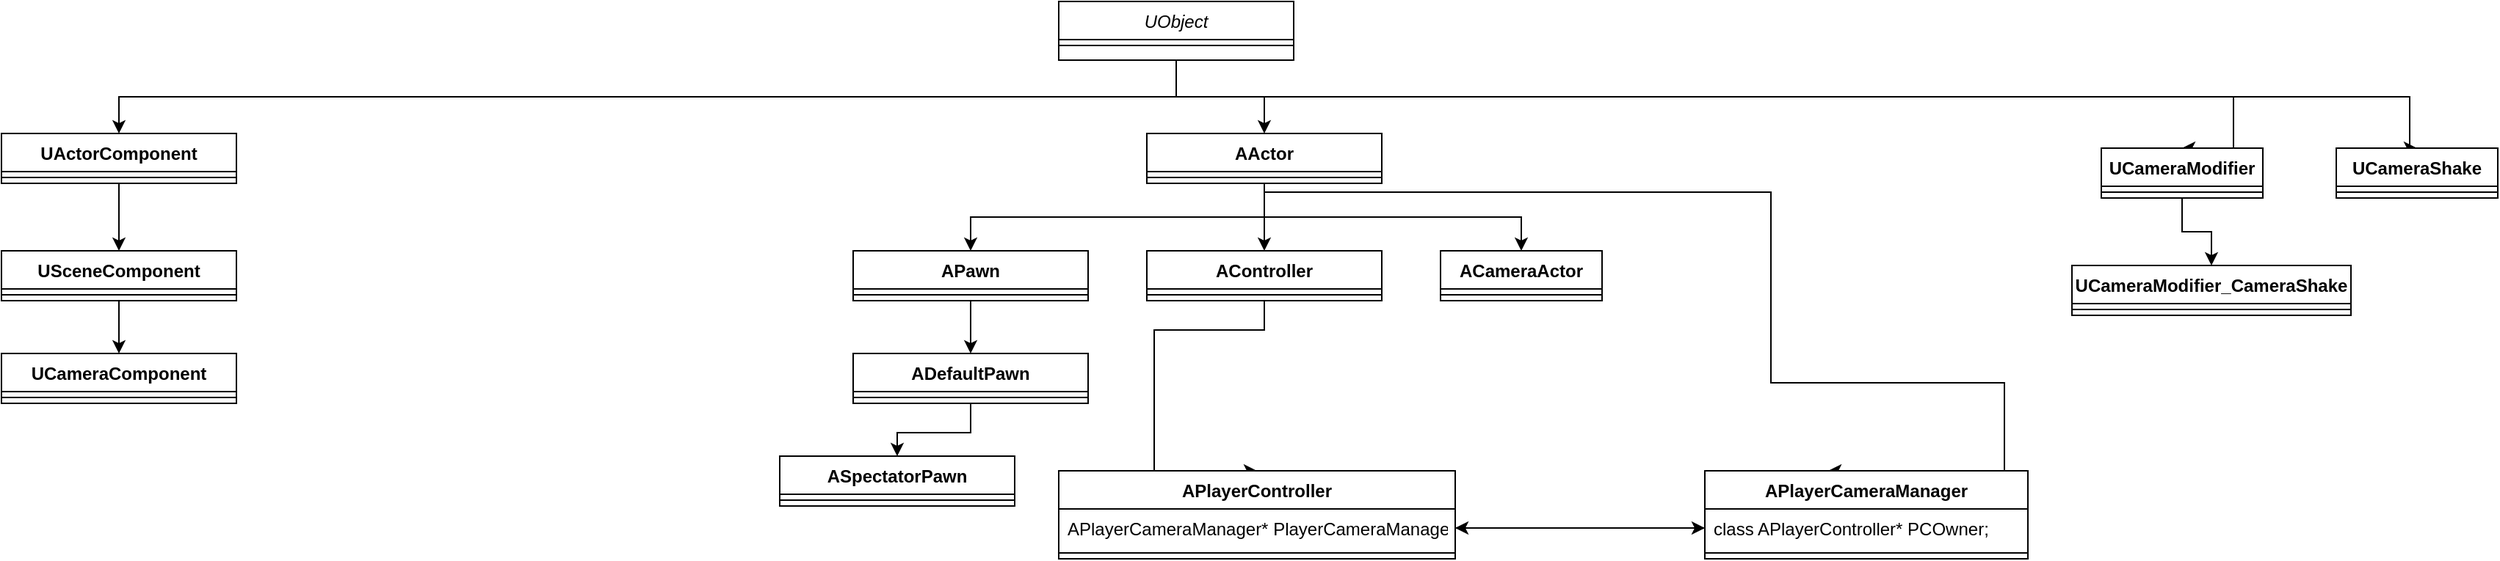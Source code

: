 <mxfile version="15.5.5" type="github">
  <diagram id="C5RBs43oDa-KdzZeNtuy" name="Page-1">
    <mxGraphModel dx="2029" dy="644" grid="1" gridSize="10" guides="1" tooltips="1" connect="1" arrows="1" fold="1" page="1" pageScale="1" pageWidth="827" pageHeight="1169" math="0" shadow="0">
      <root>
        <mxCell id="WIyWlLk6GJQsqaUBKTNV-0" />
        <mxCell id="WIyWlLk6GJQsqaUBKTNV-1" parent="WIyWlLk6GJQsqaUBKTNV-0" />
        <mxCell id="Qlo2lQ4s2DGbTHWU8Idy-0" style="edgeStyle=orthogonalEdgeStyle;rounded=0;orthogonalLoop=1;jettySize=auto;html=1;exitX=0.5;exitY=1;exitDx=0;exitDy=0;" edge="1" parent="WIyWlLk6GJQsqaUBKTNV-1" source="zkfFHV4jXpPFQw0GAbJ--0" target="Qlo2lQ4s2DGbTHWU8Idy-1">
          <mxGeometry relative="1" as="geometry">
            <mxPoint x="300" y="210" as="targetPoint" />
          </mxGeometry>
        </mxCell>
        <mxCell id="Qlo2lQ4s2DGbTHWU8Idy-12" style="edgeStyle=orthogonalEdgeStyle;rounded=0;orthogonalLoop=1;jettySize=auto;html=1;exitX=0.5;exitY=1;exitDx=0;exitDy=0;entryX=0.5;entryY=0;entryDx=0;entryDy=0;" edge="1" parent="WIyWlLk6GJQsqaUBKTNV-1" source="zkfFHV4jXpPFQw0GAbJ--0" target="Qlo2lQ4s2DGbTHWU8Idy-14">
          <mxGeometry relative="1" as="geometry">
            <mxPoint x="360" y="200" as="targetPoint" />
          </mxGeometry>
        </mxCell>
        <mxCell id="Qlo2lQ4s2DGbTHWU8Idy-42" style="edgeStyle=orthogonalEdgeStyle;rounded=0;orthogonalLoop=1;jettySize=auto;html=1;exitX=0.5;exitY=1;exitDx=0;exitDy=0;entryX=0.5;entryY=0;entryDx=0;entryDy=0;" edge="1" parent="WIyWlLk6GJQsqaUBKTNV-1" source="zkfFHV4jXpPFQw0GAbJ--0" target="Qlo2lQ4s2DGbTHWU8Idy-43">
          <mxGeometry relative="1" as="geometry">
            <mxPoint x="1020" y="220" as="targetPoint" />
            <Array as="points">
              <mxPoint x="300" y="185" />
              <mxPoint x="1020" y="185" />
              <mxPoint x="1020" y="220" />
            </Array>
          </mxGeometry>
        </mxCell>
        <mxCell id="Qlo2lQ4s2DGbTHWU8Idy-45" style="edgeStyle=orthogonalEdgeStyle;rounded=0;orthogonalLoop=1;jettySize=auto;html=1;exitX=0.5;exitY=1;exitDx=0;exitDy=0;entryX=0.5;entryY=0;entryDx=0;entryDy=0;" edge="1" parent="WIyWlLk6GJQsqaUBKTNV-1" source="zkfFHV4jXpPFQw0GAbJ--0" target="Qlo2lQ4s2DGbTHWU8Idy-46">
          <mxGeometry relative="1" as="geometry">
            <mxPoint x="1140" y="210" as="targetPoint" />
            <Array as="points">
              <mxPoint x="300" y="185" />
              <mxPoint x="1140" y="185" />
              <mxPoint x="1140" y="220" />
            </Array>
          </mxGeometry>
        </mxCell>
        <mxCell id="zkfFHV4jXpPFQw0GAbJ--0" value="UObject&#xa;" style="swimlane;fontStyle=2;align=center;verticalAlign=top;childLayout=stackLayout;horizontal=1;startSize=26;horizontalStack=0;resizeParent=1;resizeLast=0;collapsible=1;marginBottom=0;rounded=0;shadow=0;strokeWidth=1;" parent="WIyWlLk6GJQsqaUBKTNV-1" vertex="1">
          <mxGeometry x="220" y="120" width="160" height="40" as="geometry">
            <mxRectangle x="230" y="140" width="160" height="26" as="alternateBounds" />
          </mxGeometry>
        </mxCell>
        <mxCell id="zkfFHV4jXpPFQw0GAbJ--4" value="" style="line;html=1;strokeWidth=1;align=left;verticalAlign=middle;spacingTop=-1;spacingLeft=3;spacingRight=3;rotatable=0;labelPosition=right;points=[];portConstraint=eastwest;" parent="zkfFHV4jXpPFQw0GAbJ--0" vertex="1">
          <mxGeometry y="26" width="160" height="8" as="geometry" />
        </mxCell>
        <mxCell id="Qlo2lQ4s2DGbTHWU8Idy-5" style="edgeStyle=orthogonalEdgeStyle;rounded=0;orthogonalLoop=1;jettySize=auto;html=1;exitX=0.5;exitY=1;exitDx=0;exitDy=0;" edge="1" parent="WIyWlLk6GJQsqaUBKTNV-1" source="Qlo2lQ4s2DGbTHWU8Idy-1">
          <mxGeometry relative="1" as="geometry">
            <mxPoint x="-420" y="290" as="targetPoint" />
          </mxGeometry>
        </mxCell>
        <mxCell id="Qlo2lQ4s2DGbTHWU8Idy-1" value="UActorComponent" style="swimlane;fontStyle=1;align=center;verticalAlign=top;childLayout=stackLayout;horizontal=1;startSize=26;horizontalStack=0;resizeParent=1;resizeParentMax=0;resizeLast=0;collapsible=1;marginBottom=0;" vertex="1" parent="WIyWlLk6GJQsqaUBKTNV-1">
          <mxGeometry x="-500" y="210" width="160" height="34" as="geometry" />
        </mxCell>
        <mxCell id="Qlo2lQ4s2DGbTHWU8Idy-3" value="" style="line;strokeWidth=1;fillColor=none;align=left;verticalAlign=middle;spacingTop=-1;spacingLeft=3;spacingRight=3;rotatable=0;labelPosition=right;points=[];portConstraint=eastwest;" vertex="1" parent="Qlo2lQ4s2DGbTHWU8Idy-1">
          <mxGeometry y="26" width="160" height="8" as="geometry" />
        </mxCell>
        <mxCell id="Qlo2lQ4s2DGbTHWU8Idy-11" style="edgeStyle=orthogonalEdgeStyle;rounded=0;orthogonalLoop=1;jettySize=auto;html=1;" edge="1" parent="WIyWlLk6GJQsqaUBKTNV-1" source="Qlo2lQ4s2DGbTHWU8Idy-7" target="Qlo2lQ4s2DGbTHWU8Idy-9">
          <mxGeometry relative="1" as="geometry" />
        </mxCell>
        <mxCell id="Qlo2lQ4s2DGbTHWU8Idy-7" value="USceneComponent" style="swimlane;fontStyle=1;align=center;verticalAlign=top;childLayout=stackLayout;horizontal=1;startSize=26;horizontalStack=0;resizeParent=1;resizeParentMax=0;resizeLast=0;collapsible=1;marginBottom=0;" vertex="1" parent="WIyWlLk6GJQsqaUBKTNV-1">
          <mxGeometry x="-500" y="290" width="160" height="34" as="geometry" />
        </mxCell>
        <mxCell id="Qlo2lQ4s2DGbTHWU8Idy-8" value="" style="line;strokeWidth=1;fillColor=none;align=left;verticalAlign=middle;spacingTop=-1;spacingLeft=3;spacingRight=3;rotatable=0;labelPosition=right;points=[];portConstraint=eastwest;" vertex="1" parent="Qlo2lQ4s2DGbTHWU8Idy-7">
          <mxGeometry y="26" width="160" height="8" as="geometry" />
        </mxCell>
        <mxCell id="Qlo2lQ4s2DGbTHWU8Idy-9" value="UCameraComponent" style="swimlane;fontStyle=1;align=center;verticalAlign=top;childLayout=stackLayout;horizontal=1;startSize=26;horizontalStack=0;resizeParent=1;resizeParentMax=0;resizeLast=0;collapsible=1;marginBottom=0;" vertex="1" parent="WIyWlLk6GJQsqaUBKTNV-1">
          <mxGeometry x="-500" y="360" width="160" height="34" as="geometry" />
        </mxCell>
        <mxCell id="Qlo2lQ4s2DGbTHWU8Idy-10" value="" style="line;strokeWidth=1;fillColor=none;align=left;verticalAlign=middle;spacingTop=-1;spacingLeft=3;spacingRight=3;rotatable=0;labelPosition=right;points=[];portConstraint=eastwest;" vertex="1" parent="Qlo2lQ4s2DGbTHWU8Idy-9">
          <mxGeometry y="26" width="160" height="8" as="geometry" />
        </mxCell>
        <mxCell id="Qlo2lQ4s2DGbTHWU8Idy-13" style="edgeStyle=orthogonalEdgeStyle;rounded=0;orthogonalLoop=1;jettySize=auto;html=1;exitX=0.5;exitY=1;exitDx=0;exitDy=0;" edge="1" parent="WIyWlLk6GJQsqaUBKTNV-1" source="Qlo2lQ4s2DGbTHWU8Idy-14">
          <mxGeometry relative="1" as="geometry">
            <mxPoint x="360" y="290" as="targetPoint" />
          </mxGeometry>
        </mxCell>
        <mxCell id="Qlo2lQ4s2DGbTHWU8Idy-21" style="edgeStyle=orthogonalEdgeStyle;rounded=0;orthogonalLoop=1;jettySize=auto;html=1;exitX=0.5;exitY=1;exitDx=0;exitDy=0;entryX=0.5;entryY=0;entryDx=0;entryDy=0;" edge="1" parent="WIyWlLk6GJQsqaUBKTNV-1" source="Qlo2lQ4s2DGbTHWU8Idy-14" target="Qlo2lQ4s2DGbTHWU8Idy-23">
          <mxGeometry relative="1" as="geometry">
            <mxPoint x="490" y="290" as="targetPoint" />
          </mxGeometry>
        </mxCell>
        <mxCell id="Qlo2lQ4s2DGbTHWU8Idy-25" style="edgeStyle=orthogonalEdgeStyle;rounded=0;orthogonalLoop=1;jettySize=auto;html=1;exitX=0.5;exitY=1;exitDx=0;exitDy=0;entryX=0.382;entryY=0;entryDx=0;entryDy=0;entryPerimeter=0;" edge="1" parent="WIyWlLk6GJQsqaUBKTNV-1" source="Qlo2lQ4s2DGbTHWU8Idy-14" target="Qlo2lQ4s2DGbTHWU8Idy-36">
          <mxGeometry relative="1" as="geometry">
            <mxPoint x="705" y="394" as="targetPoint" />
            <Array as="points">
              <mxPoint x="360" y="250" />
              <mxPoint x="705" y="250" />
              <mxPoint x="705" y="380" />
              <mxPoint x="864" y="380" />
            </Array>
          </mxGeometry>
        </mxCell>
        <mxCell id="Qlo2lQ4s2DGbTHWU8Idy-51" style="edgeStyle=orthogonalEdgeStyle;rounded=0;orthogonalLoop=1;jettySize=auto;html=1;exitX=0.5;exitY=1;exitDx=0;exitDy=0;entryX=0.5;entryY=0;entryDx=0;entryDy=0;" edge="1" parent="WIyWlLk6GJQsqaUBKTNV-1" source="Qlo2lQ4s2DGbTHWU8Idy-14" target="Qlo2lQ4s2DGbTHWU8Idy-52">
          <mxGeometry relative="1" as="geometry">
            <mxPoint x="160" y="300" as="targetPoint" />
          </mxGeometry>
        </mxCell>
        <mxCell id="Qlo2lQ4s2DGbTHWU8Idy-14" value="AActor" style="swimlane;fontStyle=1;align=center;verticalAlign=top;childLayout=stackLayout;horizontal=1;startSize=26;horizontalStack=0;resizeParent=1;resizeParentMax=0;resizeLast=0;collapsible=1;marginBottom=0;" vertex="1" parent="WIyWlLk6GJQsqaUBKTNV-1">
          <mxGeometry x="280" y="210" width="160" height="34" as="geometry" />
        </mxCell>
        <mxCell id="Qlo2lQ4s2DGbTHWU8Idy-15" value="" style="line;strokeWidth=1;fillColor=none;align=left;verticalAlign=middle;spacingTop=-1;spacingLeft=3;spacingRight=3;rotatable=0;labelPosition=right;points=[];portConstraint=eastwest;" vertex="1" parent="Qlo2lQ4s2DGbTHWU8Idy-14">
          <mxGeometry y="26" width="160" height="8" as="geometry" />
        </mxCell>
        <mxCell id="Qlo2lQ4s2DGbTHWU8Idy-16" style="edgeStyle=orthogonalEdgeStyle;rounded=0;orthogonalLoop=1;jettySize=auto;html=1;entryX=0.5;entryY=0;entryDx=0;entryDy=0;" edge="1" parent="WIyWlLk6GJQsqaUBKTNV-1" source="Qlo2lQ4s2DGbTHWU8Idy-17" target="Qlo2lQ4s2DGbTHWU8Idy-31">
          <mxGeometry relative="1" as="geometry">
            <mxPoint x="360" y="360" as="targetPoint" />
            <Array as="points">
              <mxPoint x="360" y="344" />
              <mxPoint x="285" y="344" />
              <mxPoint x="285" y="440" />
            </Array>
          </mxGeometry>
        </mxCell>
        <mxCell id="Qlo2lQ4s2DGbTHWU8Idy-17" value="AController" style="swimlane;fontStyle=1;align=center;verticalAlign=top;childLayout=stackLayout;horizontal=1;startSize=26;horizontalStack=0;resizeParent=1;resizeParentMax=0;resizeLast=0;collapsible=1;marginBottom=0;" vertex="1" parent="WIyWlLk6GJQsqaUBKTNV-1">
          <mxGeometry x="280" y="290" width="160" height="34" as="geometry" />
        </mxCell>
        <mxCell id="Qlo2lQ4s2DGbTHWU8Idy-18" value="" style="line;strokeWidth=1;fillColor=none;align=left;verticalAlign=middle;spacingTop=-1;spacingLeft=3;spacingRight=3;rotatable=0;labelPosition=right;points=[];portConstraint=eastwest;" vertex="1" parent="Qlo2lQ4s2DGbTHWU8Idy-17">
          <mxGeometry y="26" width="160" height="8" as="geometry" />
        </mxCell>
        <mxCell id="Qlo2lQ4s2DGbTHWU8Idy-23" value="ACameraActor" style="swimlane;fontStyle=1;align=center;verticalAlign=top;childLayout=stackLayout;horizontal=1;startSize=26;horizontalStack=0;resizeParent=1;resizeParentMax=0;resizeLast=0;collapsible=1;marginBottom=0;" vertex="1" parent="WIyWlLk6GJQsqaUBKTNV-1">
          <mxGeometry x="480" y="290" width="110" height="34" as="geometry" />
        </mxCell>
        <mxCell id="Qlo2lQ4s2DGbTHWU8Idy-24" value="" style="line;strokeWidth=1;fillColor=none;align=left;verticalAlign=middle;spacingTop=-1;spacingLeft=3;spacingRight=3;rotatable=0;labelPosition=right;points=[];portConstraint=eastwest;" vertex="1" parent="Qlo2lQ4s2DGbTHWU8Idy-23">
          <mxGeometry y="26" width="110" height="8" as="geometry" />
        </mxCell>
        <mxCell id="Qlo2lQ4s2DGbTHWU8Idy-31" value="APlayerController&#xa;" style="swimlane;fontStyle=1;align=center;verticalAlign=top;childLayout=stackLayout;horizontal=1;startSize=26;horizontalStack=0;resizeParent=1;resizeParentMax=0;resizeLast=0;collapsible=1;marginBottom=0;" vertex="1" parent="WIyWlLk6GJQsqaUBKTNV-1">
          <mxGeometry x="220" y="440" width="270" height="60" as="geometry" />
        </mxCell>
        <mxCell id="Qlo2lQ4s2DGbTHWU8Idy-32" value="APlayerCameraManager* PlayerCameraManager" style="text;strokeColor=none;fillColor=none;align=left;verticalAlign=top;spacingLeft=4;spacingRight=4;overflow=hidden;rotatable=0;points=[[0,0.5],[1,0.5]];portConstraint=eastwest;" vertex="1" parent="Qlo2lQ4s2DGbTHWU8Idy-31">
          <mxGeometry y="26" width="270" height="26" as="geometry" />
        </mxCell>
        <mxCell id="Qlo2lQ4s2DGbTHWU8Idy-33" value="" style="line;strokeWidth=1;fillColor=none;align=left;verticalAlign=middle;spacingTop=-1;spacingLeft=3;spacingRight=3;rotatable=0;labelPosition=right;points=[];portConstraint=eastwest;" vertex="1" parent="Qlo2lQ4s2DGbTHWU8Idy-31">
          <mxGeometry y="52" width="270" height="8" as="geometry" />
        </mxCell>
        <mxCell id="Qlo2lQ4s2DGbTHWU8Idy-36" value="APlayerCameraManager" style="swimlane;fontStyle=1;align=center;verticalAlign=top;childLayout=stackLayout;horizontal=1;startSize=26;horizontalStack=0;resizeParent=1;resizeParentMax=0;resizeLast=0;collapsible=1;marginBottom=0;" vertex="1" parent="WIyWlLk6GJQsqaUBKTNV-1">
          <mxGeometry x="660" y="440" width="220" height="60" as="geometry" />
        </mxCell>
        <mxCell id="Qlo2lQ4s2DGbTHWU8Idy-37" value="	class APlayerController* PCOwner;" style="text;strokeColor=none;fillColor=none;align=left;verticalAlign=top;spacingLeft=4;spacingRight=4;overflow=hidden;rotatable=0;points=[[0,0.5],[1,0.5]];portConstraint=eastwest;" vertex="1" parent="Qlo2lQ4s2DGbTHWU8Idy-36">
          <mxGeometry y="26" width="220" height="26" as="geometry" />
        </mxCell>
        <mxCell id="Qlo2lQ4s2DGbTHWU8Idy-38" value="" style="line;strokeWidth=1;fillColor=none;align=left;verticalAlign=middle;spacingTop=-1;spacingLeft=3;spacingRight=3;rotatable=0;labelPosition=right;points=[];portConstraint=eastwest;" vertex="1" parent="Qlo2lQ4s2DGbTHWU8Idy-36">
          <mxGeometry y="52" width="220" height="8" as="geometry" />
        </mxCell>
        <mxCell id="Qlo2lQ4s2DGbTHWU8Idy-40" style="edgeStyle=orthogonalEdgeStyle;rounded=0;orthogonalLoop=1;jettySize=auto;html=1;exitX=0;exitY=0.5;exitDx=0;exitDy=0;entryX=1;entryY=0.5;entryDx=0;entryDy=0;" edge="1" parent="WIyWlLk6GJQsqaUBKTNV-1" source="Qlo2lQ4s2DGbTHWU8Idy-37" target="Qlo2lQ4s2DGbTHWU8Idy-32">
          <mxGeometry relative="1" as="geometry" />
        </mxCell>
        <mxCell id="Qlo2lQ4s2DGbTHWU8Idy-41" style="edgeStyle=orthogonalEdgeStyle;rounded=0;orthogonalLoop=1;jettySize=auto;html=1;exitX=1;exitY=0.5;exitDx=0;exitDy=0;entryX=0;entryY=0.5;entryDx=0;entryDy=0;" edge="1" parent="WIyWlLk6GJQsqaUBKTNV-1" source="Qlo2lQ4s2DGbTHWU8Idy-32" target="Qlo2lQ4s2DGbTHWU8Idy-37">
          <mxGeometry relative="1" as="geometry" />
        </mxCell>
        <mxCell id="Qlo2lQ4s2DGbTHWU8Idy-48" style="edgeStyle=orthogonalEdgeStyle;rounded=0;orthogonalLoop=1;jettySize=auto;html=1;exitX=0.5;exitY=1;exitDx=0;exitDy=0;entryX=0.5;entryY=0;entryDx=0;entryDy=0;" edge="1" parent="WIyWlLk6GJQsqaUBKTNV-1" source="Qlo2lQ4s2DGbTHWU8Idy-43" target="Qlo2lQ4s2DGbTHWU8Idy-49">
          <mxGeometry relative="1" as="geometry">
            <mxPoint x="1000" y="290" as="targetPoint" />
          </mxGeometry>
        </mxCell>
        <mxCell id="Qlo2lQ4s2DGbTHWU8Idy-43" value="UCameraModifier" style="swimlane;fontStyle=1;align=center;verticalAlign=top;childLayout=stackLayout;horizontal=1;startSize=26;horizontalStack=0;resizeParent=1;resizeParentMax=0;resizeLast=0;collapsible=1;marginBottom=0;" vertex="1" parent="WIyWlLk6GJQsqaUBKTNV-1">
          <mxGeometry x="930" y="220" width="110" height="34" as="geometry" />
        </mxCell>
        <mxCell id="Qlo2lQ4s2DGbTHWU8Idy-44" value="" style="line;strokeWidth=1;fillColor=none;align=left;verticalAlign=middle;spacingTop=-1;spacingLeft=3;spacingRight=3;rotatable=0;labelPosition=right;points=[];portConstraint=eastwest;" vertex="1" parent="Qlo2lQ4s2DGbTHWU8Idy-43">
          <mxGeometry y="26" width="110" height="8" as="geometry" />
        </mxCell>
        <mxCell id="Qlo2lQ4s2DGbTHWU8Idy-46" value="UCameraShake" style="swimlane;fontStyle=1;align=center;verticalAlign=top;childLayout=stackLayout;horizontal=1;startSize=26;horizontalStack=0;resizeParent=1;resizeParentMax=0;resizeLast=0;collapsible=1;marginBottom=0;" vertex="1" parent="WIyWlLk6GJQsqaUBKTNV-1">
          <mxGeometry x="1090" y="220" width="110" height="34" as="geometry" />
        </mxCell>
        <mxCell id="Qlo2lQ4s2DGbTHWU8Idy-47" value="" style="line;strokeWidth=1;fillColor=none;align=left;verticalAlign=middle;spacingTop=-1;spacingLeft=3;spacingRight=3;rotatable=0;labelPosition=right;points=[];portConstraint=eastwest;" vertex="1" parent="Qlo2lQ4s2DGbTHWU8Idy-46">
          <mxGeometry y="26" width="110" height="8" as="geometry" />
        </mxCell>
        <mxCell id="Qlo2lQ4s2DGbTHWU8Idy-49" value="UCameraModifier_CameraShake" style="swimlane;fontStyle=1;align=center;verticalAlign=top;childLayout=stackLayout;horizontal=1;startSize=26;horizontalStack=0;resizeParent=1;resizeParentMax=0;resizeLast=0;collapsible=1;marginBottom=0;" vertex="1" parent="WIyWlLk6GJQsqaUBKTNV-1">
          <mxGeometry x="910" y="300" width="190" height="34" as="geometry" />
        </mxCell>
        <mxCell id="Qlo2lQ4s2DGbTHWU8Idy-50" value="" style="line;strokeWidth=1;fillColor=none;align=left;verticalAlign=middle;spacingTop=-1;spacingLeft=3;spacingRight=3;rotatable=0;labelPosition=right;points=[];portConstraint=eastwest;" vertex="1" parent="Qlo2lQ4s2DGbTHWU8Idy-49">
          <mxGeometry y="26" width="190" height="8" as="geometry" />
        </mxCell>
        <mxCell id="Qlo2lQ4s2DGbTHWU8Idy-54" style="edgeStyle=orthogonalEdgeStyle;rounded=0;orthogonalLoop=1;jettySize=auto;html=1;exitX=0.5;exitY=1;exitDx=0;exitDy=0;" edge="1" parent="WIyWlLk6GJQsqaUBKTNV-1" source="Qlo2lQ4s2DGbTHWU8Idy-52">
          <mxGeometry relative="1" as="geometry">
            <mxPoint x="160" y="360" as="targetPoint" />
            <Array as="points">
              <mxPoint x="160" y="360" />
              <mxPoint x="160" y="360" />
            </Array>
          </mxGeometry>
        </mxCell>
        <mxCell id="Qlo2lQ4s2DGbTHWU8Idy-52" value="APawn" style="swimlane;fontStyle=1;align=center;verticalAlign=top;childLayout=stackLayout;horizontal=1;startSize=26;horizontalStack=0;resizeParent=1;resizeParentMax=0;resizeLast=0;collapsible=1;marginBottom=0;" vertex="1" parent="WIyWlLk6GJQsqaUBKTNV-1">
          <mxGeometry x="80" y="290" width="160" height="34" as="geometry" />
        </mxCell>
        <mxCell id="Qlo2lQ4s2DGbTHWU8Idy-53" value="" style="line;strokeWidth=1;fillColor=none;align=left;verticalAlign=middle;spacingTop=-1;spacingLeft=3;spacingRight=3;rotatable=0;labelPosition=right;points=[];portConstraint=eastwest;" vertex="1" parent="Qlo2lQ4s2DGbTHWU8Idy-52">
          <mxGeometry y="26" width="160" height="8" as="geometry" />
        </mxCell>
        <mxCell id="Qlo2lQ4s2DGbTHWU8Idy-59" style="edgeStyle=orthogonalEdgeStyle;rounded=0;orthogonalLoop=1;jettySize=auto;html=1;exitX=0.5;exitY=1;exitDx=0;exitDy=0;entryX=0.5;entryY=0;entryDx=0;entryDy=0;" edge="1" parent="WIyWlLk6GJQsqaUBKTNV-1" source="Qlo2lQ4s2DGbTHWU8Idy-55" target="Qlo2lQ4s2DGbTHWU8Idy-57">
          <mxGeometry relative="1" as="geometry" />
        </mxCell>
        <mxCell id="Qlo2lQ4s2DGbTHWU8Idy-55" value="ADefaultPawn" style="swimlane;fontStyle=1;align=center;verticalAlign=top;childLayout=stackLayout;horizontal=1;startSize=26;horizontalStack=0;resizeParent=1;resizeParentMax=0;resizeLast=0;collapsible=1;marginBottom=0;" vertex="1" parent="WIyWlLk6GJQsqaUBKTNV-1">
          <mxGeometry x="80" y="360" width="160" height="34" as="geometry" />
        </mxCell>
        <mxCell id="Qlo2lQ4s2DGbTHWU8Idy-56" value="" style="line;strokeWidth=1;fillColor=none;align=left;verticalAlign=middle;spacingTop=-1;spacingLeft=3;spacingRight=3;rotatable=0;labelPosition=right;points=[];portConstraint=eastwest;" vertex="1" parent="Qlo2lQ4s2DGbTHWU8Idy-55">
          <mxGeometry y="26" width="160" height="8" as="geometry" />
        </mxCell>
        <mxCell id="Qlo2lQ4s2DGbTHWU8Idy-57" value="ASpectatorPawn" style="swimlane;fontStyle=1;align=center;verticalAlign=top;childLayout=stackLayout;horizontal=1;startSize=26;horizontalStack=0;resizeParent=1;resizeParentMax=0;resizeLast=0;collapsible=1;marginBottom=0;" vertex="1" parent="WIyWlLk6GJQsqaUBKTNV-1">
          <mxGeometry x="30" y="430" width="160" height="34" as="geometry" />
        </mxCell>
        <mxCell id="Qlo2lQ4s2DGbTHWU8Idy-58" value="" style="line;strokeWidth=1;fillColor=none;align=left;verticalAlign=middle;spacingTop=-1;spacingLeft=3;spacingRight=3;rotatable=0;labelPosition=right;points=[];portConstraint=eastwest;" vertex="1" parent="Qlo2lQ4s2DGbTHWU8Idy-57">
          <mxGeometry y="26" width="160" height="8" as="geometry" />
        </mxCell>
      </root>
    </mxGraphModel>
  </diagram>
</mxfile>
